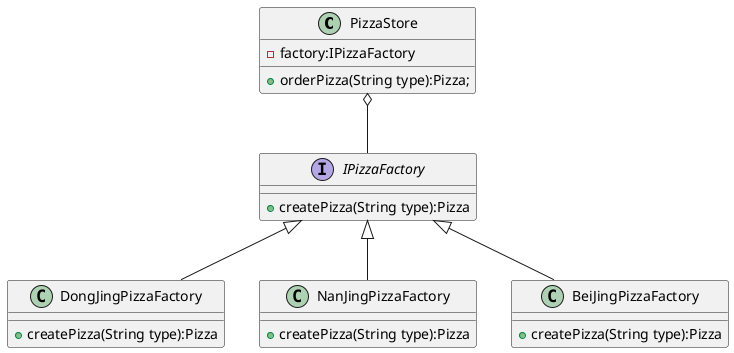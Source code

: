 @startuml
'https://plantuml.com/class-diagram

class PizzaStore{
    - factory:IPizzaFactory
    + orderPizza(String type):Pizza;
}
PizzaStore o-- IPizzaFactory

interface IPizzaFactory{
    + createPizza(String type):Pizza
}
IPizzaFactory <|-- DongJingPizzaFactory
IPizzaFactory <|-- NanJingPizzaFactory
IPizzaFactory <|-- BeiJingPizzaFactory

class DongJingPizzaFactory{
    + createPizza(String type):Pizza
}

class NanJingPizzaFactory{
    + createPizza(String type):Pizza
}

class BeiJingPizzaFactory{
    + createPizza(String type):Pizza
}

@enduml